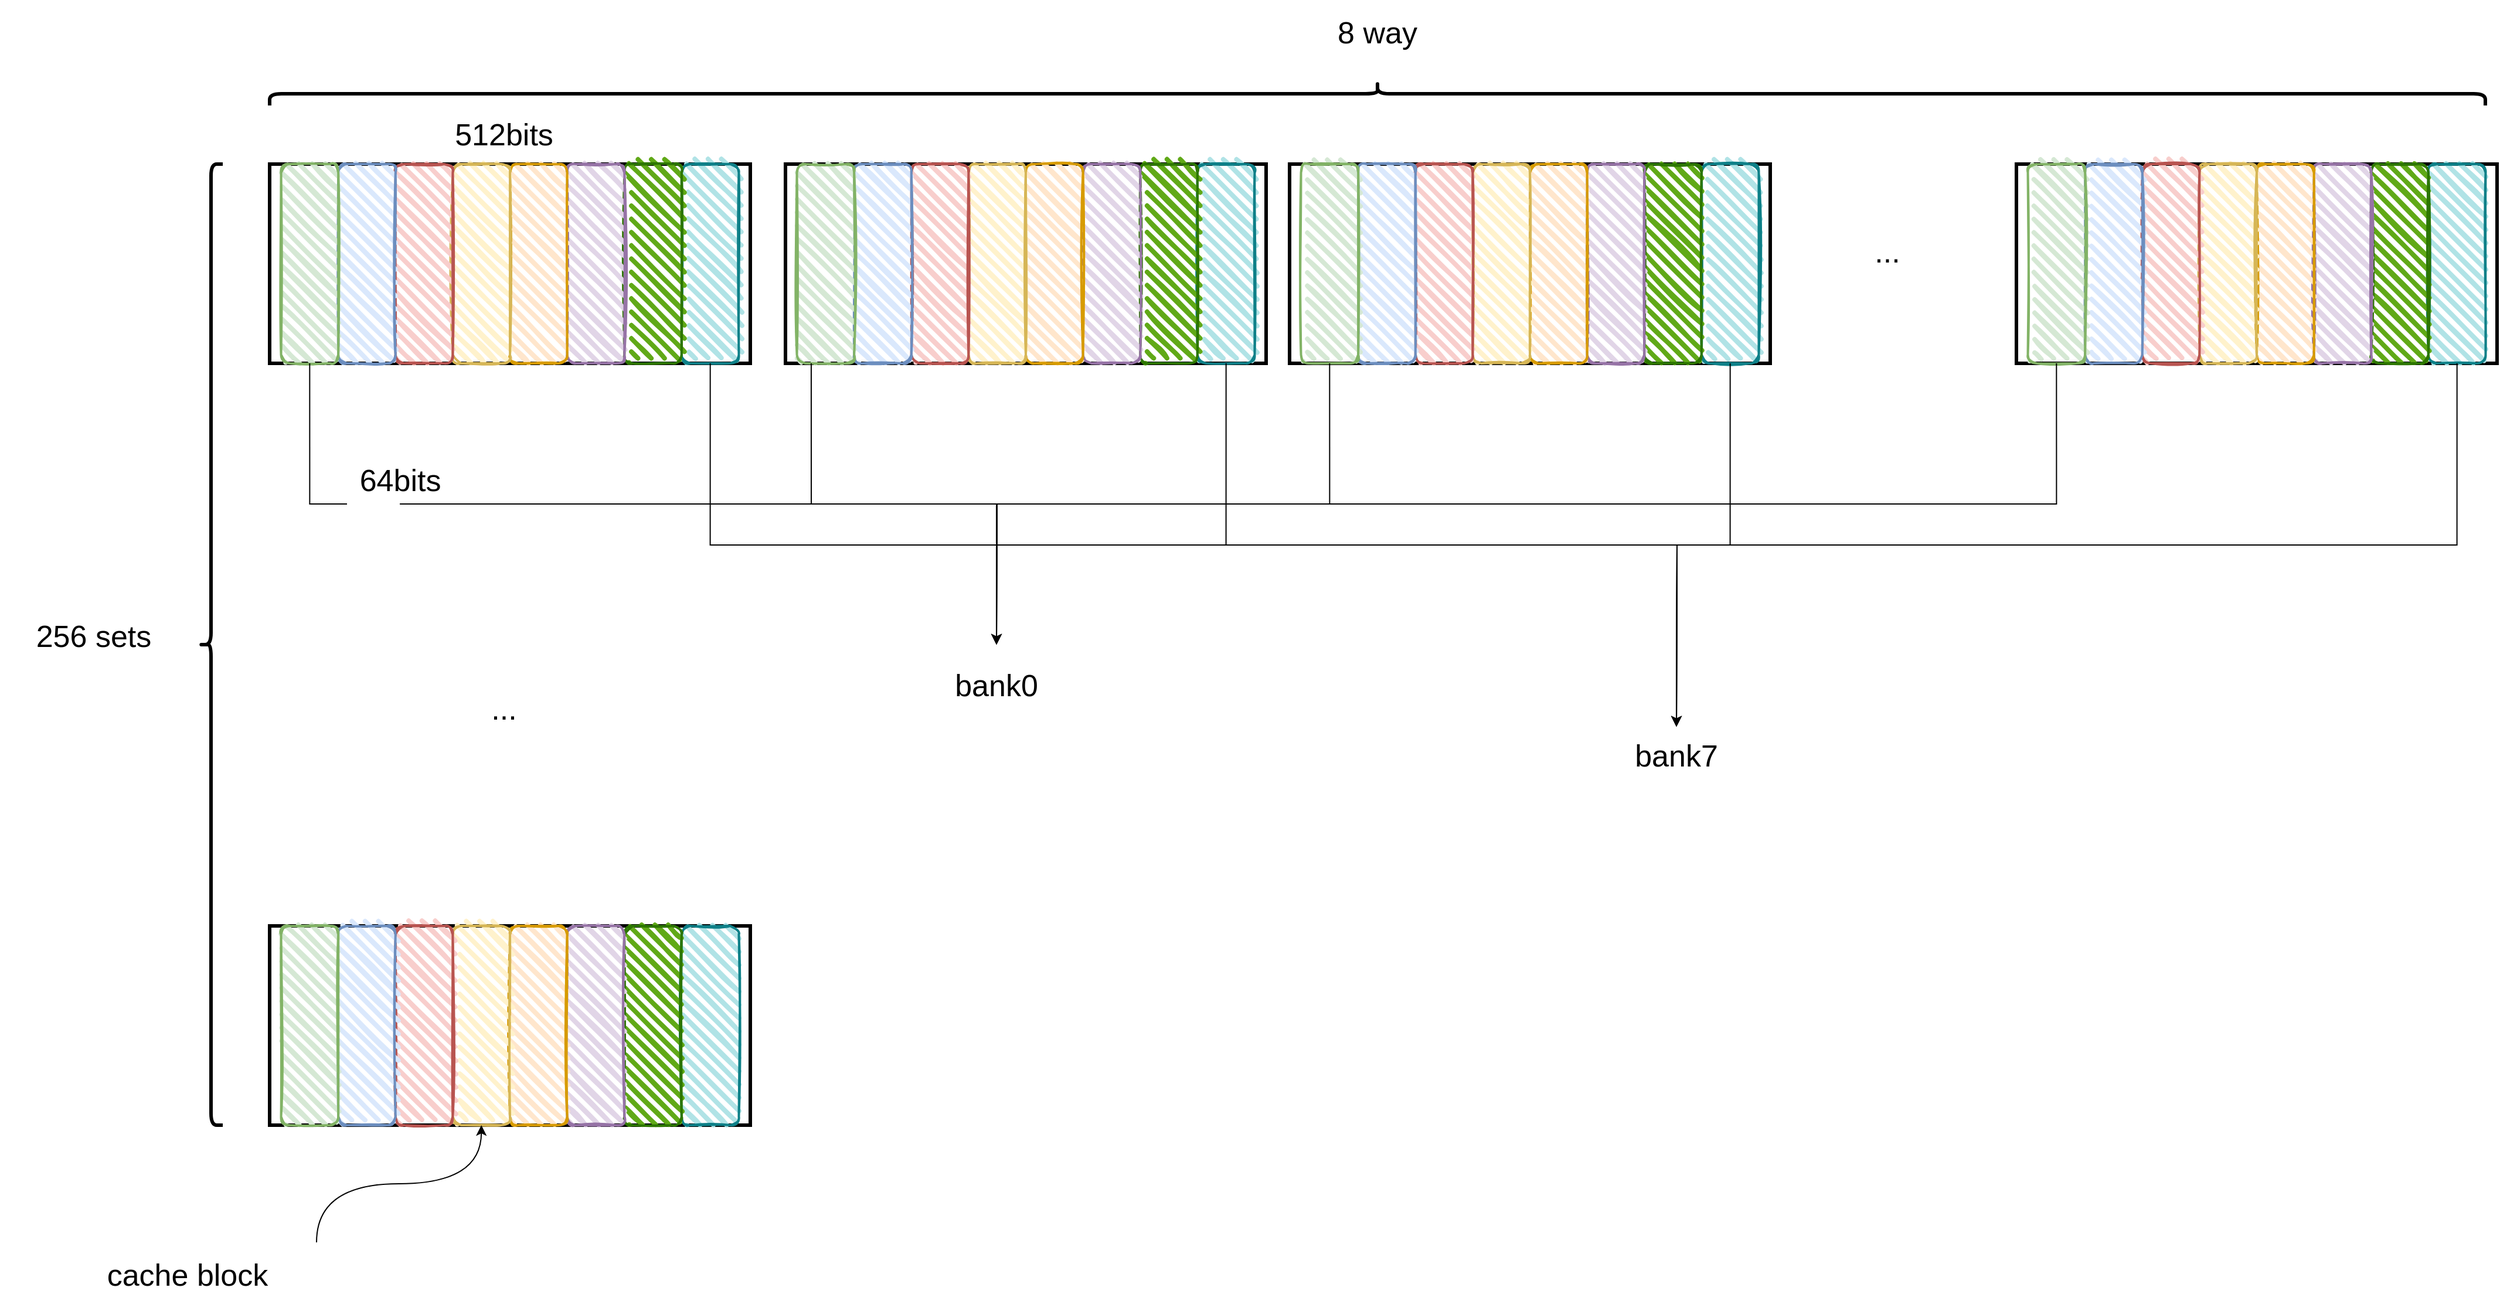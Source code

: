 <mxfile version="20.3.0" type="github">
  <diagram id="fuXRUbLeXdpRwsb8F6Av" name="第 1 页">
    <mxGraphModel dx="2946" dy="4891" grid="1" gridSize="10" guides="1" tooltips="1" connect="1" arrows="1" fold="1" page="1" pageScale="1" pageWidth="2339" pageHeight="3300" math="0" shadow="0">
      <root>
        <mxCell id="0" />
        <mxCell id="1" parent="0" />
        <mxCell id="4YGwfSdNvjNyGjVk5963-13" value="" style="group" vertex="1" connectable="0" parent="1">
          <mxGeometry x="290" y="140" width="410" height="170" as="geometry" />
        </mxCell>
        <mxCell id="4YGwfSdNvjNyGjVk5963-2" value="" style="rounded=0;whiteSpace=wrap;html=1;strokeWidth=3;" vertex="1" parent="4YGwfSdNvjNyGjVk5963-13">
          <mxGeometry width="410" height="170" as="geometry" />
        </mxCell>
        <mxCell id="4YGwfSdNvjNyGjVk5963-4" value="" style="rounded=1;whiteSpace=wrap;html=1;strokeWidth=2;fillWeight=4;hachureGap=8;hachureAngle=45;fillColor=#b0e3e6;sketch=1;strokeColor=#0e8088;" vertex="1" parent="4YGwfSdNvjNyGjVk5963-13">
          <mxGeometry x="351.429" width="48.81" height="170" as="geometry" />
        </mxCell>
        <mxCell id="4YGwfSdNvjNyGjVk5963-5" value="" style="rounded=1;whiteSpace=wrap;html=1;strokeWidth=2;fillWeight=4;hachureGap=8;hachureAngle=45;fillColor=#60a917;sketch=1;fontColor=#ffffff;strokeColor=#2D7600;" vertex="1" parent="4YGwfSdNvjNyGjVk5963-13">
          <mxGeometry x="302.619" width="48.81" height="170" as="geometry" />
        </mxCell>
        <mxCell id="4YGwfSdNvjNyGjVk5963-6" value="" style="rounded=1;whiteSpace=wrap;html=1;strokeWidth=2;fillWeight=4;hachureGap=8;hachureAngle=45;fillColor=#e1d5e7;sketch=1;strokeColor=#9673a6;" vertex="1" parent="4YGwfSdNvjNyGjVk5963-13">
          <mxGeometry x="253.81" width="48.81" height="170" as="geometry" />
        </mxCell>
        <mxCell id="4YGwfSdNvjNyGjVk5963-7" value="" style="rounded=1;whiteSpace=wrap;html=1;strokeWidth=2;fillWeight=4;hachureGap=8;hachureAngle=45;fillColor=#ffe6cc;sketch=1;strokeColor=#d79b00;" vertex="1" parent="4YGwfSdNvjNyGjVk5963-13">
          <mxGeometry x="205" width="48.81" height="170" as="geometry" />
        </mxCell>
        <mxCell id="4YGwfSdNvjNyGjVk5963-9" value="" style="rounded=1;whiteSpace=wrap;html=1;strokeWidth=2;fillWeight=4;hachureGap=8;hachureAngle=45;fillColor=#fff2cc;sketch=1;strokeColor=#d6b656;" vertex="1" parent="4YGwfSdNvjNyGjVk5963-13">
          <mxGeometry x="156.19" width="48.81" height="170" as="geometry" />
        </mxCell>
        <mxCell id="4YGwfSdNvjNyGjVk5963-10" value="" style="rounded=1;whiteSpace=wrap;html=1;strokeWidth=2;fillWeight=4;hachureGap=8;hachureAngle=45;fillColor=#f8cecc;sketch=1;strokeColor=#b85450;" vertex="1" parent="4YGwfSdNvjNyGjVk5963-13">
          <mxGeometry x="107.381" width="48.81" height="170" as="geometry" />
        </mxCell>
        <mxCell id="4YGwfSdNvjNyGjVk5963-11" value="" style="rounded=1;whiteSpace=wrap;html=1;strokeWidth=2;fillWeight=4;hachureGap=8;hachureAngle=45;fillColor=#dae8fc;sketch=1;strokeColor=#6c8ebf;" vertex="1" parent="4YGwfSdNvjNyGjVk5963-13">
          <mxGeometry x="58.571" width="48.81" height="170" as="geometry" />
        </mxCell>
        <mxCell id="4YGwfSdNvjNyGjVk5963-12" value="" style="rounded=1;whiteSpace=wrap;html=1;strokeWidth=2;fillWeight=4;hachureGap=8;hachureAngle=45;fillColor=#d5e8d4;sketch=1;strokeColor=#82b366;" vertex="1" parent="4YGwfSdNvjNyGjVk5963-13">
          <mxGeometry x="9.762" width="48.81" height="170" as="geometry" />
        </mxCell>
        <mxCell id="4YGwfSdNvjNyGjVk5963-14" value="" style="group" vertex="1" connectable="0" parent="1">
          <mxGeometry x="730" y="140" width="410" height="170" as="geometry" />
        </mxCell>
        <mxCell id="4YGwfSdNvjNyGjVk5963-15" value="" style="rounded=0;whiteSpace=wrap;html=1;strokeWidth=3;" vertex="1" parent="4YGwfSdNvjNyGjVk5963-14">
          <mxGeometry width="410" height="170" as="geometry" />
        </mxCell>
        <mxCell id="4YGwfSdNvjNyGjVk5963-16" value="" style="rounded=1;whiteSpace=wrap;html=1;strokeWidth=2;fillWeight=4;hachureGap=8;hachureAngle=45;fillColor=#b0e3e6;sketch=1;strokeColor=#0e8088;" vertex="1" parent="4YGwfSdNvjNyGjVk5963-14">
          <mxGeometry x="351.429" width="48.81" height="170" as="geometry" />
        </mxCell>
        <mxCell id="4YGwfSdNvjNyGjVk5963-17" value="" style="rounded=1;whiteSpace=wrap;html=1;strokeWidth=2;fillWeight=4;hachureGap=8;hachureAngle=45;fillColor=#60a917;sketch=1;fontColor=#ffffff;strokeColor=#2D7600;" vertex="1" parent="4YGwfSdNvjNyGjVk5963-14">
          <mxGeometry x="302.619" width="48.81" height="170" as="geometry" />
        </mxCell>
        <mxCell id="4YGwfSdNvjNyGjVk5963-18" value="" style="rounded=1;whiteSpace=wrap;html=1;strokeWidth=2;fillWeight=4;hachureGap=8;hachureAngle=45;fillColor=#e1d5e7;sketch=1;strokeColor=#9673a6;" vertex="1" parent="4YGwfSdNvjNyGjVk5963-14">
          <mxGeometry x="253.81" width="48.81" height="170" as="geometry" />
        </mxCell>
        <mxCell id="4YGwfSdNvjNyGjVk5963-19" value="" style="rounded=1;whiteSpace=wrap;html=1;strokeWidth=2;fillWeight=4;hachureGap=8;hachureAngle=45;fillColor=#ffe6cc;sketch=1;strokeColor=#d79b00;" vertex="1" parent="4YGwfSdNvjNyGjVk5963-14">
          <mxGeometry x="205" width="48.81" height="170" as="geometry" />
        </mxCell>
        <mxCell id="4YGwfSdNvjNyGjVk5963-20" value="" style="rounded=1;whiteSpace=wrap;html=1;strokeWidth=2;fillWeight=4;hachureGap=8;hachureAngle=45;fillColor=#fff2cc;sketch=1;strokeColor=#d6b656;" vertex="1" parent="4YGwfSdNvjNyGjVk5963-14">
          <mxGeometry x="156.19" width="48.81" height="170" as="geometry" />
        </mxCell>
        <mxCell id="4YGwfSdNvjNyGjVk5963-21" value="" style="rounded=1;whiteSpace=wrap;html=1;strokeWidth=2;fillWeight=4;hachureGap=8;hachureAngle=45;fillColor=#f8cecc;sketch=1;strokeColor=#b85450;" vertex="1" parent="4YGwfSdNvjNyGjVk5963-14">
          <mxGeometry x="107.381" width="48.81" height="170" as="geometry" />
        </mxCell>
        <mxCell id="4YGwfSdNvjNyGjVk5963-22" value="" style="rounded=1;whiteSpace=wrap;html=1;strokeWidth=2;fillWeight=4;hachureGap=8;hachureAngle=45;fillColor=#dae8fc;sketch=1;strokeColor=#6c8ebf;" vertex="1" parent="4YGwfSdNvjNyGjVk5963-14">
          <mxGeometry x="58.571" width="48.81" height="170" as="geometry" />
        </mxCell>
        <mxCell id="4YGwfSdNvjNyGjVk5963-23" value="" style="rounded=1;whiteSpace=wrap;html=1;strokeWidth=2;fillWeight=4;hachureGap=8;hachureAngle=45;fillColor=#d5e8d4;sketch=1;strokeColor=#82b366;" vertex="1" parent="4YGwfSdNvjNyGjVk5963-14">
          <mxGeometry x="9.762" width="48.81" height="170" as="geometry" />
        </mxCell>
        <mxCell id="4YGwfSdNvjNyGjVk5963-24" value="" style="group" vertex="1" connectable="0" parent="1">
          <mxGeometry x="1160" y="140" width="410" height="170" as="geometry" />
        </mxCell>
        <mxCell id="4YGwfSdNvjNyGjVk5963-25" value="" style="rounded=0;whiteSpace=wrap;html=1;strokeWidth=3;" vertex="1" parent="4YGwfSdNvjNyGjVk5963-24">
          <mxGeometry width="410" height="170" as="geometry" />
        </mxCell>
        <mxCell id="4YGwfSdNvjNyGjVk5963-26" value="" style="rounded=1;whiteSpace=wrap;html=1;strokeWidth=2;fillWeight=4;hachureGap=8;hachureAngle=45;fillColor=#b0e3e6;sketch=1;strokeColor=#0e8088;" vertex="1" parent="4YGwfSdNvjNyGjVk5963-24">
          <mxGeometry x="351.429" width="48.81" height="170" as="geometry" />
        </mxCell>
        <mxCell id="4YGwfSdNvjNyGjVk5963-27" value="" style="rounded=1;whiteSpace=wrap;html=1;strokeWidth=2;fillWeight=4;hachureGap=8;hachureAngle=45;fillColor=#60a917;sketch=1;fontColor=#ffffff;strokeColor=#2D7600;" vertex="1" parent="4YGwfSdNvjNyGjVk5963-24">
          <mxGeometry x="302.619" width="48.81" height="170" as="geometry" />
        </mxCell>
        <mxCell id="4YGwfSdNvjNyGjVk5963-28" value="" style="rounded=1;whiteSpace=wrap;html=1;strokeWidth=2;fillWeight=4;hachureGap=8;hachureAngle=45;fillColor=#e1d5e7;sketch=1;strokeColor=#9673a6;" vertex="1" parent="4YGwfSdNvjNyGjVk5963-24">
          <mxGeometry x="253.81" width="48.81" height="170" as="geometry" />
        </mxCell>
        <mxCell id="4YGwfSdNvjNyGjVk5963-29" value="" style="rounded=1;whiteSpace=wrap;html=1;strokeWidth=2;fillWeight=4;hachureGap=8;hachureAngle=45;fillColor=#ffe6cc;sketch=1;strokeColor=#d79b00;" vertex="1" parent="4YGwfSdNvjNyGjVk5963-24">
          <mxGeometry x="205" width="48.81" height="170" as="geometry" />
        </mxCell>
        <mxCell id="4YGwfSdNvjNyGjVk5963-30" value="" style="rounded=1;whiteSpace=wrap;html=1;strokeWidth=2;fillWeight=4;hachureGap=8;hachureAngle=45;fillColor=#fff2cc;sketch=1;strokeColor=#d6b656;" vertex="1" parent="4YGwfSdNvjNyGjVk5963-24">
          <mxGeometry x="156.19" width="48.81" height="170" as="geometry" />
        </mxCell>
        <mxCell id="4YGwfSdNvjNyGjVk5963-31" value="" style="rounded=1;whiteSpace=wrap;html=1;strokeWidth=2;fillWeight=4;hachureGap=8;hachureAngle=45;fillColor=#f8cecc;sketch=1;strokeColor=#b85450;" vertex="1" parent="4YGwfSdNvjNyGjVk5963-24">
          <mxGeometry x="107.381" width="48.81" height="170" as="geometry" />
        </mxCell>
        <mxCell id="4YGwfSdNvjNyGjVk5963-32" value="" style="rounded=1;whiteSpace=wrap;html=1;strokeWidth=2;fillWeight=4;hachureGap=8;hachureAngle=45;fillColor=#dae8fc;sketch=1;strokeColor=#6c8ebf;" vertex="1" parent="4YGwfSdNvjNyGjVk5963-24">
          <mxGeometry x="58.571" width="48.81" height="170" as="geometry" />
        </mxCell>
        <mxCell id="4YGwfSdNvjNyGjVk5963-33" value="" style="rounded=1;whiteSpace=wrap;html=1;strokeWidth=2;fillWeight=4;hachureGap=8;hachureAngle=45;fillColor=#d5e8d4;sketch=1;strokeColor=#82b366;" vertex="1" parent="4YGwfSdNvjNyGjVk5963-24">
          <mxGeometry x="9.762" width="48.81" height="170" as="geometry" />
        </mxCell>
        <mxCell id="4YGwfSdNvjNyGjVk5963-34" value="&lt;font style=&quot;font-size: 26px;&quot;&gt;...&lt;/font&gt;" style="text;html=1;strokeColor=none;fillColor=none;align=center;verticalAlign=middle;whiteSpace=wrap;rounded=0;strokeWidth=3;" vertex="1" parent="1">
          <mxGeometry x="1640" y="200" width="60" height="30" as="geometry" />
        </mxCell>
        <mxCell id="4YGwfSdNvjNyGjVk5963-35" value="" style="group" vertex="1" connectable="0" parent="1">
          <mxGeometry x="1780" y="140" width="410" height="170" as="geometry" />
        </mxCell>
        <mxCell id="4YGwfSdNvjNyGjVk5963-36" value="" style="rounded=0;whiteSpace=wrap;html=1;strokeWidth=3;" vertex="1" parent="4YGwfSdNvjNyGjVk5963-35">
          <mxGeometry width="410" height="170" as="geometry" />
        </mxCell>
        <mxCell id="4YGwfSdNvjNyGjVk5963-37" value="" style="rounded=1;whiteSpace=wrap;html=1;strokeWidth=2;fillWeight=4;hachureGap=8;hachureAngle=45;fillColor=#b0e3e6;sketch=1;strokeColor=#0e8088;" vertex="1" parent="4YGwfSdNvjNyGjVk5963-35">
          <mxGeometry x="351.429" width="48.81" height="170" as="geometry" />
        </mxCell>
        <mxCell id="4YGwfSdNvjNyGjVk5963-38" value="" style="rounded=1;whiteSpace=wrap;html=1;strokeWidth=2;fillWeight=4;hachureGap=8;hachureAngle=45;fillColor=#60a917;sketch=1;fontColor=#ffffff;strokeColor=#2D7600;" vertex="1" parent="4YGwfSdNvjNyGjVk5963-35">
          <mxGeometry x="302.619" width="48.81" height="170" as="geometry" />
        </mxCell>
        <mxCell id="4YGwfSdNvjNyGjVk5963-39" value="" style="rounded=1;whiteSpace=wrap;html=1;strokeWidth=2;fillWeight=4;hachureGap=8;hachureAngle=45;fillColor=#e1d5e7;sketch=1;strokeColor=#9673a6;" vertex="1" parent="4YGwfSdNvjNyGjVk5963-35">
          <mxGeometry x="253.81" width="48.81" height="170" as="geometry" />
        </mxCell>
        <mxCell id="4YGwfSdNvjNyGjVk5963-40" value="" style="rounded=1;whiteSpace=wrap;html=1;strokeWidth=2;fillWeight=4;hachureGap=8;hachureAngle=45;fillColor=#ffe6cc;sketch=1;strokeColor=#d79b00;" vertex="1" parent="4YGwfSdNvjNyGjVk5963-35">
          <mxGeometry x="205" width="48.81" height="170" as="geometry" />
        </mxCell>
        <mxCell id="4YGwfSdNvjNyGjVk5963-41" value="" style="rounded=1;whiteSpace=wrap;html=1;strokeWidth=2;fillWeight=4;hachureGap=8;hachureAngle=45;fillColor=#fff2cc;sketch=1;strokeColor=#d6b656;" vertex="1" parent="4YGwfSdNvjNyGjVk5963-35">
          <mxGeometry x="156.19" width="48.81" height="170" as="geometry" />
        </mxCell>
        <mxCell id="4YGwfSdNvjNyGjVk5963-42" value="" style="rounded=1;whiteSpace=wrap;html=1;strokeWidth=2;fillWeight=4;hachureGap=8;hachureAngle=45;fillColor=#f8cecc;sketch=1;strokeColor=#b85450;" vertex="1" parent="4YGwfSdNvjNyGjVk5963-35">
          <mxGeometry x="107.381" width="48.81" height="170" as="geometry" />
        </mxCell>
        <mxCell id="4YGwfSdNvjNyGjVk5963-43" value="" style="rounded=1;whiteSpace=wrap;html=1;strokeWidth=2;fillWeight=4;hachureGap=8;hachureAngle=45;fillColor=#dae8fc;sketch=1;strokeColor=#6c8ebf;" vertex="1" parent="4YGwfSdNvjNyGjVk5963-35">
          <mxGeometry x="58.571" width="48.81" height="170" as="geometry" />
        </mxCell>
        <mxCell id="4YGwfSdNvjNyGjVk5963-44" value="" style="rounded=1;whiteSpace=wrap;html=1;strokeWidth=2;fillWeight=4;hachureGap=8;hachureAngle=45;fillColor=#d5e8d4;sketch=1;strokeColor=#82b366;" vertex="1" parent="4YGwfSdNvjNyGjVk5963-35">
          <mxGeometry x="9.762" width="48.81" height="170" as="geometry" />
        </mxCell>
        <mxCell id="4YGwfSdNvjNyGjVk5963-45" value="" style="group" vertex="1" connectable="0" parent="1">
          <mxGeometry x="290" y="790" width="410" height="170" as="geometry" />
        </mxCell>
        <mxCell id="4YGwfSdNvjNyGjVk5963-46" value="" style="rounded=0;whiteSpace=wrap;html=1;strokeWidth=3;" vertex="1" parent="4YGwfSdNvjNyGjVk5963-45">
          <mxGeometry width="410" height="170" as="geometry" />
        </mxCell>
        <mxCell id="4YGwfSdNvjNyGjVk5963-47" value="" style="rounded=1;whiteSpace=wrap;html=1;strokeWidth=2;fillWeight=4;hachureGap=8;hachureAngle=45;fillColor=#b0e3e6;sketch=1;strokeColor=#0e8088;" vertex="1" parent="4YGwfSdNvjNyGjVk5963-45">
          <mxGeometry x="351.429" width="48.81" height="170" as="geometry" />
        </mxCell>
        <mxCell id="4YGwfSdNvjNyGjVk5963-48" value="" style="rounded=1;whiteSpace=wrap;html=1;strokeWidth=2;fillWeight=4;hachureGap=8;hachureAngle=45;fillColor=#60a917;sketch=1;fontColor=#ffffff;strokeColor=#2D7600;" vertex="1" parent="4YGwfSdNvjNyGjVk5963-45">
          <mxGeometry x="302.619" width="48.81" height="170" as="geometry" />
        </mxCell>
        <mxCell id="4YGwfSdNvjNyGjVk5963-49" value="" style="rounded=1;whiteSpace=wrap;html=1;strokeWidth=2;fillWeight=4;hachureGap=8;hachureAngle=45;fillColor=#e1d5e7;sketch=1;strokeColor=#9673a6;" vertex="1" parent="4YGwfSdNvjNyGjVk5963-45">
          <mxGeometry x="253.81" width="48.81" height="170" as="geometry" />
        </mxCell>
        <mxCell id="4YGwfSdNvjNyGjVk5963-50" value="" style="rounded=1;whiteSpace=wrap;html=1;strokeWidth=2;fillWeight=4;hachureGap=8;hachureAngle=45;fillColor=#ffe6cc;sketch=1;strokeColor=#d79b00;" vertex="1" parent="4YGwfSdNvjNyGjVk5963-45">
          <mxGeometry x="205" width="48.81" height="170" as="geometry" />
        </mxCell>
        <mxCell id="4YGwfSdNvjNyGjVk5963-51" value="" style="rounded=1;whiteSpace=wrap;html=1;strokeWidth=2;fillWeight=4;hachureGap=8;hachureAngle=45;fillColor=#fff2cc;sketch=1;strokeColor=#d6b656;" vertex="1" parent="4YGwfSdNvjNyGjVk5963-45">
          <mxGeometry x="156.19" width="48.81" height="170" as="geometry" />
        </mxCell>
        <mxCell id="4YGwfSdNvjNyGjVk5963-52" value="" style="rounded=1;whiteSpace=wrap;html=1;strokeWidth=2;fillWeight=4;hachureGap=8;hachureAngle=45;fillColor=#f8cecc;sketch=1;strokeColor=#b85450;" vertex="1" parent="4YGwfSdNvjNyGjVk5963-45">
          <mxGeometry x="107.381" width="48.81" height="170" as="geometry" />
        </mxCell>
        <mxCell id="4YGwfSdNvjNyGjVk5963-53" value="" style="rounded=1;whiteSpace=wrap;html=1;strokeWidth=2;fillWeight=4;hachureGap=8;hachureAngle=45;fillColor=#dae8fc;sketch=1;strokeColor=#6c8ebf;" vertex="1" parent="4YGwfSdNvjNyGjVk5963-45">
          <mxGeometry x="58.571" width="48.81" height="170" as="geometry" />
        </mxCell>
        <mxCell id="4YGwfSdNvjNyGjVk5963-54" value="" style="rounded=1;whiteSpace=wrap;html=1;strokeWidth=2;fillWeight=4;hachureGap=8;hachureAngle=45;fillColor=#d5e8d4;sketch=1;strokeColor=#82b366;" vertex="1" parent="4YGwfSdNvjNyGjVk5963-45">
          <mxGeometry x="9.762" width="48.81" height="170" as="geometry" />
        </mxCell>
        <mxCell id="4YGwfSdNvjNyGjVk5963-55" value="&lt;font style=&quot;font-size: 26px;&quot;&gt;...&lt;/font&gt;" style="text;html=1;strokeColor=none;fillColor=none;align=center;verticalAlign=middle;whiteSpace=wrap;rounded=0;strokeWidth=3;" vertex="1" parent="1">
          <mxGeometry x="460" y="590" width="60" height="30" as="geometry" />
        </mxCell>
        <mxCell id="4YGwfSdNvjNyGjVk5963-56" style="edgeStyle=orthogonalEdgeStyle;rounded=0;orthogonalLoop=1;jettySize=auto;html=1;exitX=0.5;exitY=1;exitDx=0;exitDy=0;fontSize=26;startArrow=none;" edge="1" parent="1" source="4YGwfSdNvjNyGjVk5963-64">
          <mxGeometry relative="1" as="geometry">
            <mxPoint x="910" y="550" as="targetPoint" />
            <Array as="points">
              <mxPoint x="450" y="430" />
              <mxPoint x="910" y="430" />
            </Array>
          </mxGeometry>
        </mxCell>
        <mxCell id="4YGwfSdNvjNyGjVk5963-57" style="edgeStyle=orthogonalEdgeStyle;rounded=0;orthogonalLoop=1;jettySize=auto;html=1;exitX=0.25;exitY=1;exitDx=0;exitDy=0;fontSize=26;" edge="1" parent="1" source="4YGwfSdNvjNyGjVk5963-23">
          <mxGeometry relative="1" as="geometry">
            <mxPoint x="910" y="550" as="targetPoint" />
          </mxGeometry>
        </mxCell>
        <mxCell id="4YGwfSdNvjNyGjVk5963-58" style="edgeStyle=orthogonalEdgeStyle;rounded=0;orthogonalLoop=1;jettySize=auto;html=1;exitX=0.5;exitY=1;exitDx=0;exitDy=0;fontSize=26;" edge="1" parent="1" source="4YGwfSdNvjNyGjVk5963-33">
          <mxGeometry relative="1" as="geometry">
            <mxPoint x="910" y="550" as="targetPoint" />
          </mxGeometry>
        </mxCell>
        <mxCell id="4YGwfSdNvjNyGjVk5963-59" style="edgeStyle=orthogonalEdgeStyle;rounded=0;orthogonalLoop=1;jettySize=auto;html=1;exitX=0.5;exitY=1;exitDx=0;exitDy=0;fontSize=26;" edge="1" parent="1" source="4YGwfSdNvjNyGjVk5963-44">
          <mxGeometry relative="1" as="geometry">
            <mxPoint x="910" y="550" as="targetPoint" />
          </mxGeometry>
        </mxCell>
        <mxCell id="4YGwfSdNvjNyGjVk5963-61" value="&lt;font style=&quot;font-size: 26px;&quot;&gt;bank0&lt;/font&gt;" style="text;html=1;strokeColor=none;fillColor=none;align=center;verticalAlign=middle;whiteSpace=wrap;rounded=0;strokeWidth=3;" vertex="1" parent="1">
          <mxGeometry x="880" y="570" width="60" height="30" as="geometry" />
        </mxCell>
        <mxCell id="4YGwfSdNvjNyGjVk5963-62" value="512bits" style="text;html=1;strokeColor=none;fillColor=none;align=center;verticalAlign=middle;whiteSpace=wrap;rounded=0;strokeWidth=3;fontSize=26;" vertex="1" parent="1">
          <mxGeometry x="460" y="100" width="60" height="30" as="geometry" />
        </mxCell>
        <mxCell id="4YGwfSdNvjNyGjVk5963-64" value="64bits" style="text;html=1;align=center;verticalAlign=middle;resizable=0;points=[];autosize=1;strokeColor=none;fillColor=none;fontSize=26;" vertex="1" parent="1">
          <mxGeometry x="356" y="390" width="90" height="40" as="geometry" />
        </mxCell>
        <mxCell id="4YGwfSdNvjNyGjVk5963-66" value="" style="edgeStyle=orthogonalEdgeStyle;rounded=0;orthogonalLoop=1;jettySize=auto;html=1;exitX=0.5;exitY=1;exitDx=0;exitDy=0;fontSize=26;endArrow=none;" edge="1" parent="1" source="4YGwfSdNvjNyGjVk5963-12" target="4YGwfSdNvjNyGjVk5963-64">
          <mxGeometry relative="1" as="geometry">
            <mxPoint x="910" y="550" as="targetPoint" />
            <mxPoint x="324.167" y="310.0" as="sourcePoint" />
            <Array as="points">
              <mxPoint x="324" y="430" />
            </Array>
          </mxGeometry>
        </mxCell>
        <mxCell id="4YGwfSdNvjNyGjVk5963-67" value="" style="shape=curlyBracket;whiteSpace=wrap;html=1;rounded=1;strokeWidth=3;fontSize=26;" vertex="1" parent="1">
          <mxGeometry x="230" y="140" width="20" height="820" as="geometry" />
        </mxCell>
        <mxCell id="4YGwfSdNvjNyGjVk5963-68" value="256 sets" style="text;html=1;strokeColor=none;fillColor=none;align=center;verticalAlign=middle;whiteSpace=wrap;rounded=0;strokeWidth=3;fontSize=26;" vertex="1" parent="1">
          <mxGeometry x="60" y="515" width="160" height="55" as="geometry" />
        </mxCell>
        <mxCell id="4YGwfSdNvjNyGjVk5963-69" value="" style="shape=curlyBracket;whiteSpace=wrap;html=1;rounded=1;strokeWidth=3;fontSize=26;rotation=90;" vertex="1" parent="1">
          <mxGeometry x="1225" y="-865" width="20" height="1890" as="geometry" />
        </mxCell>
        <mxCell id="4YGwfSdNvjNyGjVk5963-70" value="8 way" style="text;html=1;strokeColor=none;fillColor=none;align=center;verticalAlign=middle;whiteSpace=wrap;rounded=0;strokeWidth=3;fontSize=26;" vertex="1" parent="1">
          <mxGeometry x="1155" width="160" height="55" as="geometry" />
        </mxCell>
        <mxCell id="4YGwfSdNvjNyGjVk5963-72" style="edgeStyle=orthogonalEdgeStyle;rounded=0;orthogonalLoop=1;jettySize=auto;html=1;exitX=1;exitY=0;exitDx=0;exitDy=0;entryX=0.5;entryY=1;entryDx=0;entryDy=0;fontSize=26;curved=1;" edge="1" parent="1" source="4YGwfSdNvjNyGjVk5963-71" target="4YGwfSdNvjNyGjVk5963-51">
          <mxGeometry relative="1" as="geometry" />
        </mxCell>
        <mxCell id="4YGwfSdNvjNyGjVk5963-71" value="cache block" style="text;html=1;strokeColor=none;fillColor=none;align=center;verticalAlign=middle;whiteSpace=wrap;rounded=0;strokeWidth=3;fontSize=26;" vertex="1" parent="1">
          <mxGeometry x="110" y="1060" width="220" height="55" as="geometry" />
        </mxCell>
        <mxCell id="4YGwfSdNvjNyGjVk5963-73" style="rounded=0;orthogonalLoop=1;jettySize=auto;html=1;exitX=0.5;exitY=1;exitDx=0;exitDy=0;fontSize=26;edgeStyle=orthogonalEdgeStyle;" edge="1" parent="1" source="4YGwfSdNvjNyGjVk5963-4">
          <mxGeometry relative="1" as="geometry">
            <mxPoint x="1490" y="620" as="targetPoint" />
          </mxGeometry>
        </mxCell>
        <mxCell id="4YGwfSdNvjNyGjVk5963-74" style="edgeStyle=orthogonalEdgeStyle;rounded=0;orthogonalLoop=1;jettySize=auto;html=1;exitX=0.5;exitY=1;exitDx=0;exitDy=0;fontSize=26;" edge="1" parent="1" source="4YGwfSdNvjNyGjVk5963-16">
          <mxGeometry relative="1" as="geometry">
            <mxPoint x="1490" y="620" as="targetPoint" />
          </mxGeometry>
        </mxCell>
        <mxCell id="4YGwfSdNvjNyGjVk5963-75" style="edgeStyle=orthogonalEdgeStyle;rounded=0;orthogonalLoop=1;jettySize=auto;html=1;exitX=0.5;exitY=1;exitDx=0;exitDy=0;fontSize=26;" edge="1" parent="1" source="4YGwfSdNvjNyGjVk5963-26">
          <mxGeometry relative="1" as="geometry">
            <mxPoint x="1490" y="620" as="targetPoint" />
          </mxGeometry>
        </mxCell>
        <mxCell id="4YGwfSdNvjNyGjVk5963-76" style="edgeStyle=orthogonalEdgeStyle;rounded=0;orthogonalLoop=1;jettySize=auto;html=1;exitX=0.5;exitY=1;exitDx=0;exitDy=0;fontSize=26;" edge="1" parent="1" source="4YGwfSdNvjNyGjVk5963-37">
          <mxGeometry relative="1" as="geometry">
            <mxPoint x="1490" y="620" as="targetPoint" />
          </mxGeometry>
        </mxCell>
        <mxCell id="4YGwfSdNvjNyGjVk5963-77" value="&lt;font style=&quot;font-size: 26px;&quot;&gt;bank7&lt;/font&gt;" style="text;html=1;strokeColor=none;fillColor=none;align=center;verticalAlign=middle;whiteSpace=wrap;rounded=0;strokeWidth=3;" vertex="1" parent="1">
          <mxGeometry x="1460" y="630" width="60" height="30" as="geometry" />
        </mxCell>
      </root>
    </mxGraphModel>
  </diagram>
</mxfile>
